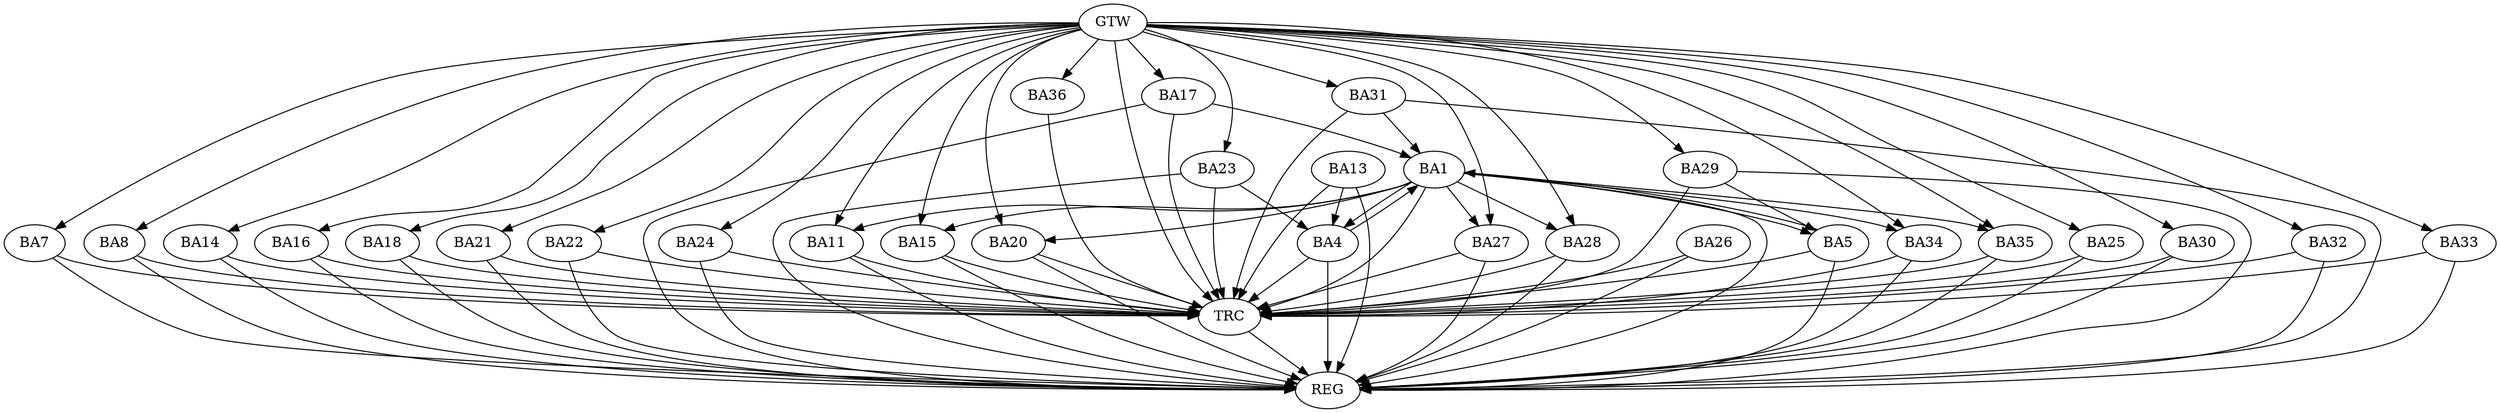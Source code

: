 strict digraph G {
  BA1 [ label="BA1" ];
  BA4 [ label="BA4" ];
  BA5 [ label="BA5" ];
  BA7 [ label="BA7" ];
  BA8 [ label="BA8" ];
  BA11 [ label="BA11" ];
  BA13 [ label="BA13" ];
  BA14 [ label="BA14" ];
  BA15 [ label="BA15" ];
  BA16 [ label="BA16" ];
  BA17 [ label="BA17" ];
  BA18 [ label="BA18" ];
  BA20 [ label="BA20" ];
  BA21 [ label="BA21" ];
  BA22 [ label="BA22" ];
  BA23 [ label="BA23" ];
  BA24 [ label="BA24" ];
  BA25 [ label="BA25" ];
  BA26 [ label="BA26" ];
  BA27 [ label="BA27" ];
  BA28 [ label="BA28" ];
  BA29 [ label="BA29" ];
  BA30 [ label="BA30" ];
  BA31 [ label="BA31" ];
  BA32 [ label="BA32" ];
  BA33 [ label="BA33" ];
  BA34 [ label="BA34" ];
  BA35 [ label="BA35" ];
  BA36 [ label="BA36" ];
  GTW [ label="GTW" ];
  REG [ label="REG" ];
  TRC [ label="TRC" ];
  BA4 -> BA1;
  BA5 -> BA1;
  BA13 -> BA4;
  BA17 -> BA1;
  BA23 -> BA4;
  BA29 -> BA5;
  BA31 -> BA1;
  GTW -> BA7;
  GTW -> BA8;
  GTW -> BA11;
  GTW -> BA14;
  GTW -> BA15;
  GTW -> BA16;
  GTW -> BA17;
  GTW -> BA18;
  GTW -> BA20;
  GTW -> BA21;
  GTW -> BA22;
  GTW -> BA23;
  GTW -> BA24;
  GTW -> BA25;
  GTW -> BA27;
  GTW -> BA28;
  GTW -> BA29;
  GTW -> BA30;
  GTW -> BA31;
  GTW -> BA32;
  GTW -> BA33;
  GTW -> BA34;
  GTW -> BA35;
  GTW -> BA36;
  BA1 -> REG;
  BA4 -> REG;
  BA5 -> REG;
  BA7 -> REG;
  BA8 -> REG;
  BA11 -> REG;
  BA13 -> REG;
  BA14 -> REG;
  BA15 -> REG;
  BA16 -> REG;
  BA17 -> REG;
  BA18 -> REG;
  BA20 -> REG;
  BA21 -> REG;
  BA22 -> REG;
  BA23 -> REG;
  BA24 -> REG;
  BA25 -> REG;
  BA26 -> REG;
  BA27 -> REG;
  BA28 -> REG;
  BA29 -> REG;
  BA30 -> REG;
  BA31 -> REG;
  BA32 -> REG;
  BA33 -> REG;
  BA34 -> REG;
  BA35 -> REG;
  BA1 -> TRC;
  BA4 -> TRC;
  BA5 -> TRC;
  BA7 -> TRC;
  BA8 -> TRC;
  BA11 -> TRC;
  BA13 -> TRC;
  BA14 -> TRC;
  BA15 -> TRC;
  BA16 -> TRC;
  BA17 -> TRC;
  BA18 -> TRC;
  BA20 -> TRC;
  BA21 -> TRC;
  BA22 -> TRC;
  BA23 -> TRC;
  BA24 -> TRC;
  BA25 -> TRC;
  BA26 -> TRC;
  BA27 -> TRC;
  BA28 -> TRC;
  BA29 -> TRC;
  BA30 -> TRC;
  BA31 -> TRC;
  BA32 -> TRC;
  BA33 -> TRC;
  BA34 -> TRC;
  BA35 -> TRC;
  BA36 -> TRC;
  GTW -> TRC;
  TRC -> REG;
  BA1 -> BA34;
  BA1 -> BA28;
  BA1 -> BA20;
  BA1 -> BA11;
  BA1 -> BA35;
  BA1 -> BA27;
  BA1 -> BA15;
  BA1 -> BA5;
  BA1 -> BA4;
}
